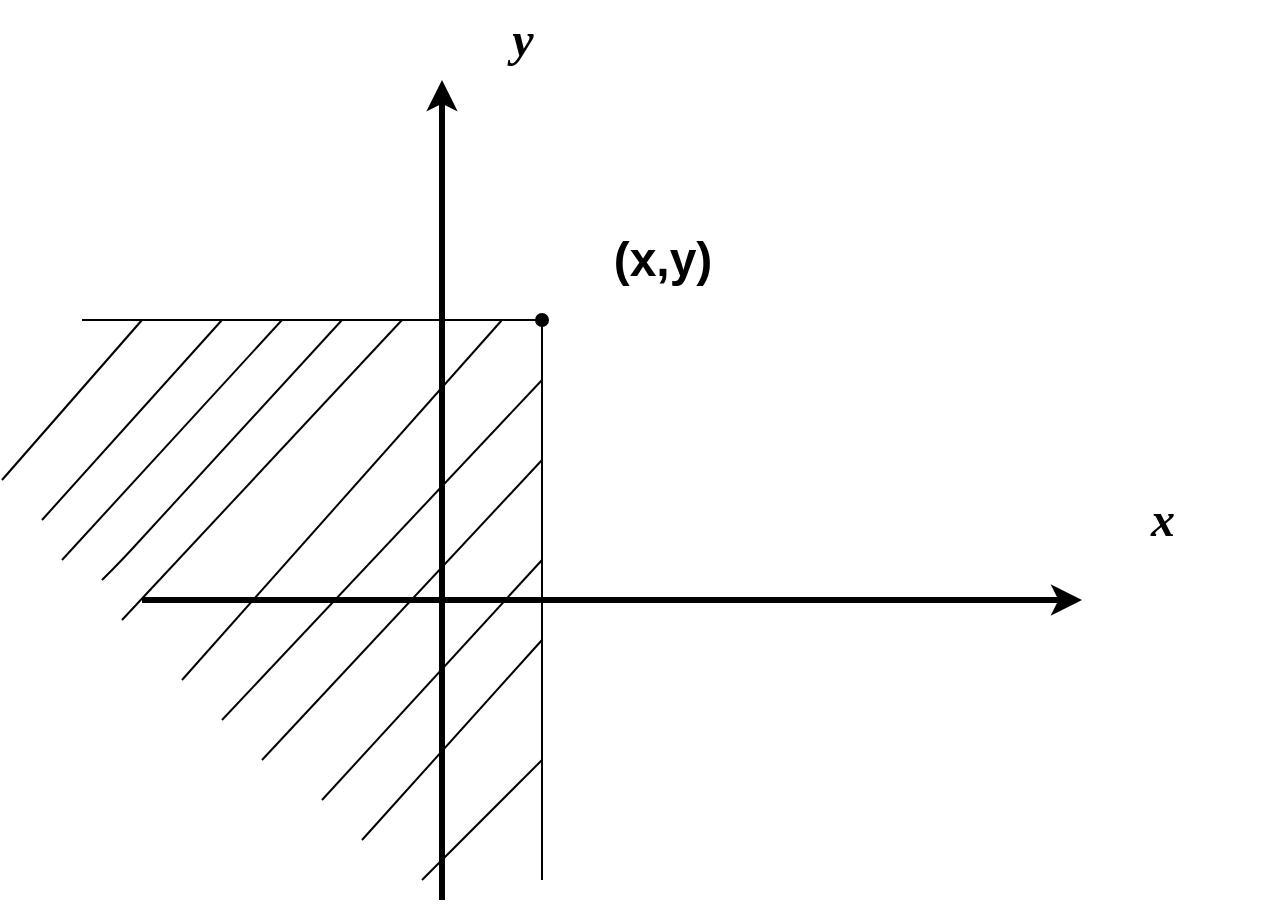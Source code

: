 <mxfile version="11.0.8" type="github"><diagram id="wXv2fczQrt0ooUn-nBtP" name="Page-1"><mxGraphModel dx="2370" dy="1473" grid="1" gridSize="10" guides="1" tooltips="1" connect="1" arrows="1" fold="1" page="1" pageScale="1" pageWidth="827" pageHeight="1169" math="0" shadow="0"><root><mxCell id="0"/><mxCell id="1" parent="0"/><mxCell id="72fJxyfpTcBcRYhon-cK-2" value="" style="endArrow=classic;html=1;strokeWidth=3;" parent="1" edge="1"><mxGeometry width="50" height="50" relative="1" as="geometry"><mxPoint x="260" y="470" as="sourcePoint"/><mxPoint x="260" y="60" as="targetPoint"/></mxGeometry></mxCell><mxCell id="72fJxyfpTcBcRYhon-cK-3" value="" style="endArrow=classic;html=1;strokeWidth=3;" parent="1" edge="1"><mxGeometry width="50" height="50" relative="1" as="geometry"><mxPoint x="110" y="320" as="sourcePoint"/><mxPoint x="580" y="320" as="targetPoint"/></mxGeometry></mxCell><mxCell id="72fJxyfpTcBcRYhon-cK-6" value="" style="endArrow=none;html=1;endFill=0;" parent="1" edge="1"><mxGeometry width="50" height="50" relative="1" as="geometry"><mxPoint x="80" y="180" as="sourcePoint"/><mxPoint x="310" y="180" as="targetPoint"/></mxGeometry></mxCell><mxCell id="72fJxyfpTcBcRYhon-cK-7" value="" style="endArrow=none;html=1;endFill=0;startArrow=oval;startFill=1;" parent="1" edge="1"><mxGeometry width="50" height="50" relative="1" as="geometry"><mxPoint x="310" y="180" as="sourcePoint"/><mxPoint x="310" y="460" as="targetPoint"/></mxGeometry></mxCell><mxCell id="72fJxyfpTcBcRYhon-cK-8" value="" style="endArrow=none;html=1;strokeWidth=1;" parent="1" edge="1"><mxGeometry width="50" height="50" relative="1" as="geometry"><mxPoint x="70" y="300" as="sourcePoint"/><mxPoint x="180" y="180" as="targetPoint"/></mxGeometry></mxCell><mxCell id="72fJxyfpTcBcRYhon-cK-9" value="" style="endArrow=none;html=1;strokeWidth=1;" parent="1" edge="1"><mxGeometry width="50" height="50" relative="1" as="geometry"><mxPoint x="90" y="310" as="sourcePoint"/><mxPoint x="210" y="180" as="targetPoint"/><Array as="points"><mxPoint x="100" y="300"/></Array></mxGeometry></mxCell><mxCell id="72fJxyfpTcBcRYhon-cK-10" value="" style="endArrow=none;html=1;strokeWidth=1;" parent="1" edge="1"><mxGeometry width="50" height="50" relative="1" as="geometry"><mxPoint x="100" y="330" as="sourcePoint"/><mxPoint x="240" y="180" as="targetPoint"/></mxGeometry></mxCell><mxCell id="72fJxyfpTcBcRYhon-cK-11" value="" style="endArrow=none;html=1;strokeWidth=1;" parent="1" edge="1"><mxGeometry width="50" height="50" relative="1" as="geometry"><mxPoint x="130" y="360" as="sourcePoint"/><mxPoint x="290" y="180" as="targetPoint"/></mxGeometry></mxCell><mxCell id="72fJxyfpTcBcRYhon-cK-12" value="" style="endArrow=none;html=1;strokeWidth=1;" parent="1" edge="1"><mxGeometry width="50" height="50" relative="1" as="geometry"><mxPoint x="150" y="380" as="sourcePoint"/><mxPoint x="310" y="210" as="targetPoint"/></mxGeometry></mxCell><mxCell id="72fJxyfpTcBcRYhon-cK-13" value="" style="endArrow=none;html=1;strokeWidth=1;" parent="1" edge="1"><mxGeometry width="50" height="50" relative="1" as="geometry"><mxPoint x="170" y="400" as="sourcePoint"/><mxPoint x="310" y="250" as="targetPoint"/></mxGeometry></mxCell><mxCell id="72fJxyfpTcBcRYhon-cK-14" value="" style="endArrow=none;html=1;strokeWidth=1;" parent="1" edge="1"><mxGeometry width="50" height="50" relative="1" as="geometry"><mxPoint x="200" y="420" as="sourcePoint"/><mxPoint x="310" y="300" as="targetPoint"/></mxGeometry></mxCell><mxCell id="72fJxyfpTcBcRYhon-cK-15" value="" style="endArrow=none;html=1;strokeWidth=1;" parent="1" edge="1"><mxGeometry width="50" height="50" relative="1" as="geometry"><mxPoint x="220" y="440" as="sourcePoint"/><mxPoint x="310" y="340" as="targetPoint"/></mxGeometry></mxCell><mxCell id="72fJxyfpTcBcRYhon-cK-16" value="" style="endArrow=none;html=1;strokeWidth=1;" parent="1" edge="1"><mxGeometry width="50" height="50" relative="1" as="geometry"><mxPoint x="60" y="280" as="sourcePoint"/><mxPoint x="150" y="180" as="targetPoint"/></mxGeometry></mxCell><mxCell id="72fJxyfpTcBcRYhon-cK-17" value="" style="endArrow=none;html=1;strokeWidth=1;" parent="1" edge="1"><mxGeometry width="50" height="50" relative="1" as="geometry"><mxPoint x="40" y="260" as="sourcePoint"/><mxPoint x="110" y="180" as="targetPoint"/></mxGeometry></mxCell><mxCell id="72fJxyfpTcBcRYhon-cK-18" value="" style="endArrow=none;html=1;strokeWidth=1;" parent="1" edge="1"><mxGeometry width="50" height="50" relative="1" as="geometry"><mxPoint x="250" y="460" as="sourcePoint"/><mxPoint x="310" y="400" as="targetPoint"/></mxGeometry></mxCell><mxCell id="72fJxyfpTcBcRYhon-cK-19" value="&lt;i&gt;&lt;font face=&quot;Lucida Console&quot;&gt;y&lt;/font&gt;&lt;/i&gt;" style="text;strokeColor=none;fillColor=none;html=1;fontSize=24;fontStyle=1;verticalAlign=middle;align=center;" parent="1" vertex="1"><mxGeometry x="250" y="20" width="100" height="40" as="geometry"/></mxCell><mxCell id="72fJxyfpTcBcRYhon-cK-21" value="&lt;font face=&quot;Lucida Console&quot;&gt;&lt;i&gt;x&lt;/i&gt;&lt;/font&gt;" style="text;strokeColor=none;fillColor=none;html=1;fontSize=24;fontStyle=1;verticalAlign=middle;align=center;" parent="1" vertex="1"><mxGeometry x="570" y="260" width="100" height="40" as="geometry"/></mxCell><mxCell id="72fJxyfpTcBcRYhon-cK-22" value="(x,y)" style="text;strokeColor=none;fillColor=none;html=1;fontSize=24;fontStyle=1;verticalAlign=middle;align=center;" parent="1" vertex="1"><mxGeometry x="320" y="130" width="100" height="40" as="geometry"/></mxCell></root></mxGraphModel></diagram></mxfile>